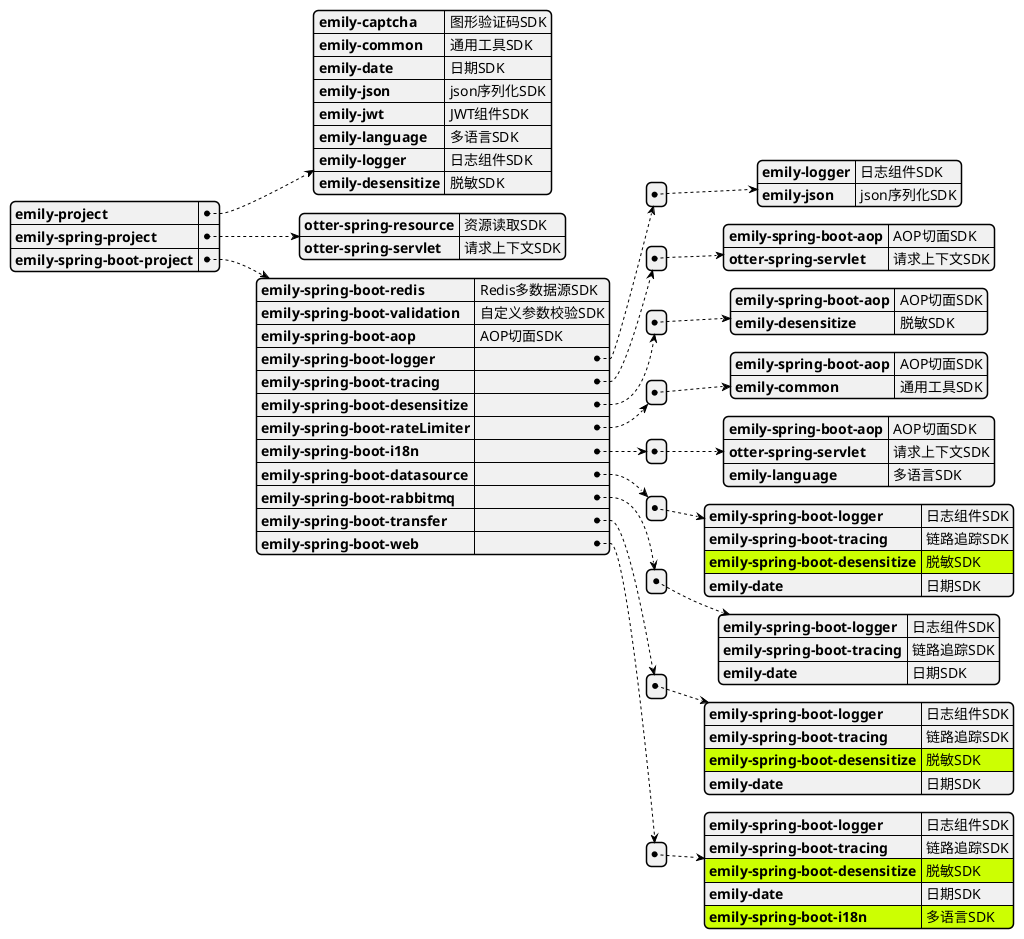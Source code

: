 @startjson
#highlight "emily-spring-boot-project" / "emily-spring-boot-datasource" / "0" /"emily-spring-boot-desensitize"
#highlight "emily-spring-boot-project" / "emily-spring-boot-transfer" / "0" /"emily-spring-boot-desensitize"
#highlight "emily-spring-boot-project" / "emily-spring-boot-web" / "0" /"emily-spring-boot-desensitize"
#highlight "emily-spring-boot-project" / "emily-spring-boot-web" / "0" /"emily-spring-boot-i18n"
{
"emily-project":
  {
  "emily-captcha": "图形验证码SDK",
  "emily-common": "通用工具SDK",
  "emily-date": "日期SDK",
  "emily-json": "json序列化SDK",
  "emily-jwt": "JWT组件SDK",
  "emily-language": "多语言SDK",
  "emily-logger":"日志组件SDK",
  "emily-desensitize":"脱敏SDK"
  },
"emily-spring-project":
 {
 "otter-spring-resource": "资源读取SDK",
 "otter-spring-servlet":"请求上下文SDK"
 },
"emily-spring-boot-project":
  {
  "emily-spring-boot-redis": "Redis多数据源SDK",
  "emily-spring-boot-validation": "自定义参数校验SDK",
  "emily-spring-boot-aop": "AOP切面SDK",
  "emily-spring-boot-logger": [{
        "emily-logger":"日志组件SDK",
        "emily-json":"json序列化SDK"
  }],
  "emily-spring-boot-tracing": [{
        "emily-spring-boot-aop":"AOP切面SDK",
        "otter-spring-servlet":"请求上下文SDK"
  }],
  "emily-spring-boot-desensitize": [{
        "emily-spring-boot-aop":"AOP切面SDK",
        "emily-desensitize":"脱敏SDK"
  }],
  "emily-spring-boot-rateLimiter": [{
        "emily-spring-boot-aop":"AOP切面SDK",
        "emily-common":"通用工具SDK"
  }],
  "emily-spring-boot-i18n": [{
        "emily-spring-boot-aop":"AOP切面SDK",
        "otter-spring-servlet":"请求上下文SDK",
        "emily-language":"多语言SDK"
  }],
  "emily-spring-boot-datasource": [{
        "emily-spring-boot-logger":"日志组件SDK",
        "emily-spring-boot-tracing":"链路追踪SDK",
        "emily-spring-boot-desensitize":"脱敏SDK",
        "emily-date":"日期SDK"
  }],
  "emily-spring-boot-rabbitmq": [{
        "emily-spring-boot-logger":"日志组件SDK",
        "emily-spring-boot-tracing":"链路追踪SDK",
        "emily-date":"日期SDK"
  }],
  "emily-spring-boot-transfer": [{
          "emily-spring-boot-logger":"日志组件SDK",
          "emily-spring-boot-tracing":"链路追踪SDK",
          "emily-spring-boot-desensitize":"脱敏SDK",
          "emily-date":"日期SDK"
  }],
  "emily-spring-boot-web": [{
           "emily-spring-boot-logger":"日志组件SDK",
           "emily-spring-boot-tracing":"链路追踪SDK",
           "emily-spring-boot-desensitize":"脱敏SDK",
           "emily-date":"日期SDK",
           "emily-spring-boot-i18n":"多语言SDK"
  }]
  }
}
@endjson